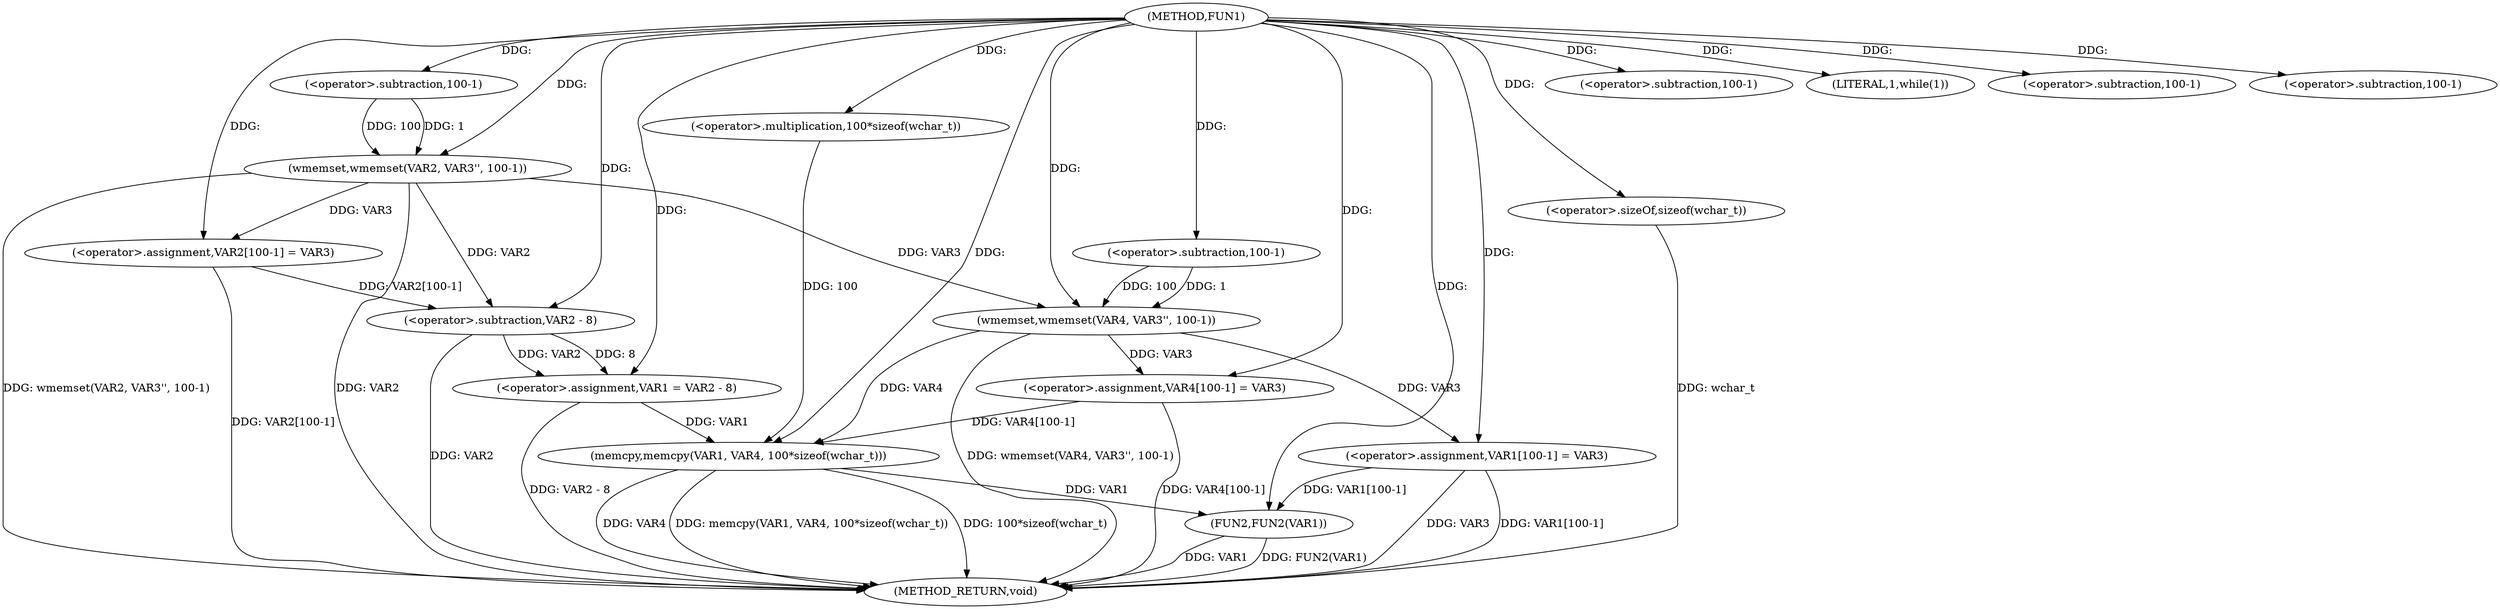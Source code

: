 digraph FUN1 {  
"1000100" [label = "(METHOD,FUN1)" ]
"1000157" [label = "(METHOD_RETURN,void)" ]
"1000104" [label = "(wmemset,wmemset(VAR2, VAR3'', 100-1))" ]
"1000107" [label = "(<operator>.subtraction,100-1)" ]
"1000110" [label = "(<operator>.assignment,VAR2[100-1] = VAR3)" ]
"1000113" [label = "(<operator>.subtraction,100-1)" ]
"1000118" [label = "(LITERAL,1,while(1))" ]
"1000120" [label = "(<operator>.assignment,VAR1 = VAR2 - 8)" ]
"1000122" [label = "(<operator>.subtraction,VAR2 - 8)" ]
"1000128" [label = "(wmemset,wmemset(VAR4, VAR3'', 100-1))" ]
"1000131" [label = "(<operator>.subtraction,100-1)" ]
"1000134" [label = "(<operator>.assignment,VAR4[100-1] = VAR3)" ]
"1000137" [label = "(<operator>.subtraction,100-1)" ]
"1000141" [label = "(memcpy,memcpy(VAR1, VAR4, 100*sizeof(wchar_t)))" ]
"1000144" [label = "(<operator>.multiplication,100*sizeof(wchar_t))" ]
"1000146" [label = "(<operator>.sizeOf,sizeof(wchar_t))" ]
"1000148" [label = "(<operator>.assignment,VAR1[100-1] = VAR3)" ]
"1000151" [label = "(<operator>.subtraction,100-1)" ]
"1000155" [label = "(FUN2,FUN2(VAR1))" ]
  "1000104" -> "1000157"  [ label = "DDG: wmemset(VAR2, VAR3'', 100-1)"] 
  "1000104" -> "1000157"  [ label = "DDG: VAR2"] 
  "1000148" -> "1000157"  [ label = "DDG: VAR3"] 
  "1000122" -> "1000157"  [ label = "DDG: VAR2"] 
  "1000141" -> "1000157"  [ label = "DDG: memcpy(VAR1, VAR4, 100*sizeof(wchar_t))"] 
  "1000155" -> "1000157"  [ label = "DDG: FUN2(VAR1)"] 
  "1000141" -> "1000157"  [ label = "DDG: 100*sizeof(wchar_t)"] 
  "1000148" -> "1000157"  [ label = "DDG: VAR1[100-1]"] 
  "1000134" -> "1000157"  [ label = "DDG: VAR4[100-1]"] 
  "1000141" -> "1000157"  [ label = "DDG: VAR4"] 
  "1000120" -> "1000157"  [ label = "DDG: VAR2 - 8"] 
  "1000128" -> "1000157"  [ label = "DDG: wmemset(VAR4, VAR3'', 100-1)"] 
  "1000155" -> "1000157"  [ label = "DDG: VAR1"] 
  "1000146" -> "1000157"  [ label = "DDG: wchar_t"] 
  "1000110" -> "1000157"  [ label = "DDG: VAR2[100-1]"] 
  "1000100" -> "1000104"  [ label = "DDG: "] 
  "1000107" -> "1000104"  [ label = "DDG: 100"] 
  "1000107" -> "1000104"  [ label = "DDG: 1"] 
  "1000100" -> "1000107"  [ label = "DDG: "] 
  "1000104" -> "1000110"  [ label = "DDG: VAR3"] 
  "1000100" -> "1000110"  [ label = "DDG: "] 
  "1000100" -> "1000113"  [ label = "DDG: "] 
  "1000100" -> "1000118"  [ label = "DDG: "] 
  "1000122" -> "1000120"  [ label = "DDG: VAR2"] 
  "1000122" -> "1000120"  [ label = "DDG: 8"] 
  "1000100" -> "1000120"  [ label = "DDG: "] 
  "1000104" -> "1000122"  [ label = "DDG: VAR2"] 
  "1000110" -> "1000122"  [ label = "DDG: VAR2[100-1]"] 
  "1000100" -> "1000122"  [ label = "DDG: "] 
  "1000100" -> "1000128"  [ label = "DDG: "] 
  "1000104" -> "1000128"  [ label = "DDG: VAR3"] 
  "1000131" -> "1000128"  [ label = "DDG: 100"] 
  "1000131" -> "1000128"  [ label = "DDG: 1"] 
  "1000100" -> "1000131"  [ label = "DDG: "] 
  "1000128" -> "1000134"  [ label = "DDG: VAR3"] 
  "1000100" -> "1000134"  [ label = "DDG: "] 
  "1000100" -> "1000137"  [ label = "DDG: "] 
  "1000120" -> "1000141"  [ label = "DDG: VAR1"] 
  "1000100" -> "1000141"  [ label = "DDG: "] 
  "1000128" -> "1000141"  [ label = "DDG: VAR4"] 
  "1000134" -> "1000141"  [ label = "DDG: VAR4[100-1]"] 
  "1000144" -> "1000141"  [ label = "DDG: 100"] 
  "1000100" -> "1000144"  [ label = "DDG: "] 
  "1000100" -> "1000146"  [ label = "DDG: "] 
  "1000100" -> "1000148"  [ label = "DDG: "] 
  "1000128" -> "1000148"  [ label = "DDG: VAR3"] 
  "1000100" -> "1000151"  [ label = "DDG: "] 
  "1000141" -> "1000155"  [ label = "DDG: VAR1"] 
  "1000148" -> "1000155"  [ label = "DDG: VAR1[100-1]"] 
  "1000100" -> "1000155"  [ label = "DDG: "] 
}
